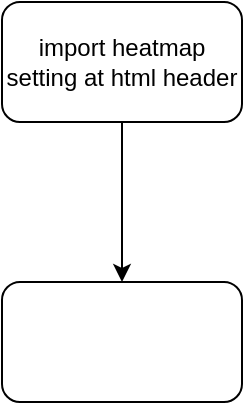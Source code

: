 <mxfile>
    <diagram id="w2S1obnOn8TMuujnere1" name="Page-1">
        <mxGraphModel dx="826" dy="608" grid="1" gridSize="10" guides="1" tooltips="1" connect="1" arrows="1" fold="1" page="1" pageScale="1" pageWidth="827" pageHeight="1169" math="0" shadow="0">
            <root>
                <mxCell id="0"/>
                <mxCell id="1" parent="0"/>
                <mxCell id="4" value="" style="edgeStyle=none;html=1;" edge="1" parent="1" source="2" target="3">
                    <mxGeometry relative="1" as="geometry"/>
                </mxCell>
                <mxCell id="2" value="import heatmap setting at html header&lt;br&gt;" style="rounded=1;whiteSpace=wrap;html=1;" vertex="1" parent="1">
                    <mxGeometry x="354" y="130" width="120" height="60" as="geometry"/>
                </mxCell>
                <mxCell id="3" value="" style="rounded=1;whiteSpace=wrap;html=1;" vertex="1" parent="1">
                    <mxGeometry x="354" y="270" width="120" height="60" as="geometry"/>
                </mxCell>
            </root>
        </mxGraphModel>
    </diagram>
</mxfile>